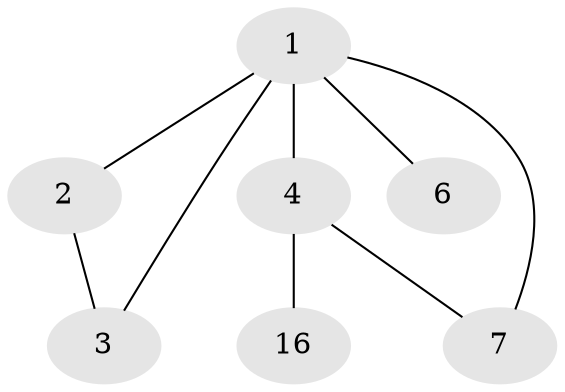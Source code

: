 // Generated by graph-tools (version 1.1) at 2025/46/02/15/25 05:46:28]
// undirected, 7 vertices, 8 edges
graph export_dot {
graph [start="1"]
  node [color=gray90,style=filled];
  1 [super="+10+13+20"];
  2 [super="+9+17"];
  3 [super="+17+18"];
  4 [super="+5"];
  6 [super="+11+15"];
  7 [super="+8"];
  16 [super="+9+13"];
  1 -- 2;
  1 -- 4;
  1 -- 6;
  1 -- 7;
  1 -- 3;
  2 -- 3;
  4 -- 16;
  4 -- 7;
}
